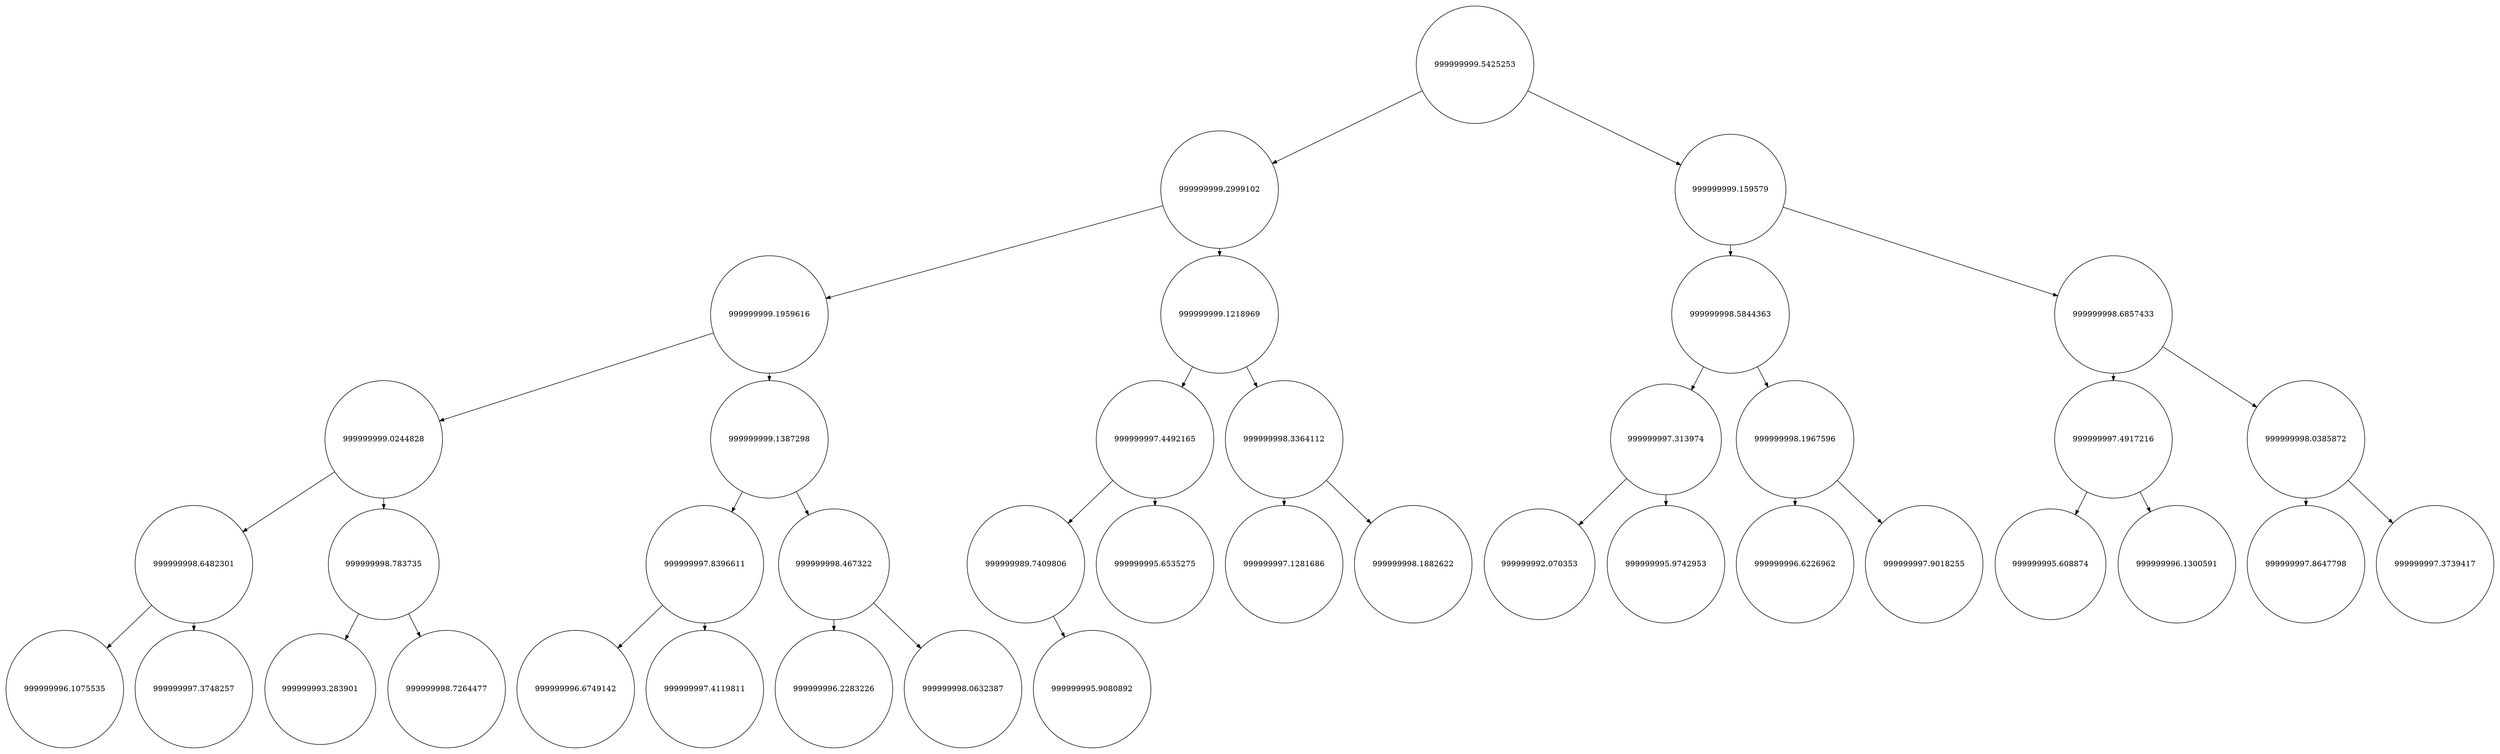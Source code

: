 
    digraph G {
    nodesep=0.3;
    ranksep=0.2;
    margin=0.1;
    node [shape=circle];
    edge [arrowsize=0.8];
    1 -> 2[side=left];
1 -> 3;
2 -> 4[side=left];
2 -> 5;
3 -> 6[side=left];
3 -> 7;
4 -> 8[side=left];
4 -> 9;
5 -> 10[side=left];
5 -> 11;
6 -> 12[side=left];
6 -> 13;
7 -> 14[side=left];
7 -> 15;
8 -> 16[side=left];
8 -> 17;
9 -> 18[side=left];
9 -> 19;
10 -> 20[side=left];
10 -> 21;
11 -> 22[side=left];
11 -> 23;
12 -> 24[side=left];
12 -> 25;
13 -> 26[side=left];
13 -> 27;
14 -> 28[side=left];
14 -> 29;
15 -> 30[side=left];
15 -> 31;
16 -> 32[side=left];
16 -> 33;
17 -> 34[side=left];
17 -> 35;
18 -> 36[side=left];
18 -> 37;
19 -> 38[side=left];
19 -> 39;
20 -> 40[side=left];
1[label="999999999.5425253"]
2[label="999999999.2999102"]
3[label="999999999.159579"]
4[label="999999999.1959616"]
5[label="999999999.1218969"]
6[label="999999998.5844363"]
7[label="999999998.6857433"]
8[label="999999999.0244828"]
9[label="999999999.1387298"]
10[label="999999997.4492165"]
11[label="999999998.3364112"]
12[label="999999997.313974"]
13[label="999999998.1967596"]
14[label="999999997.4917216"]
15[label="999999998.0385872"]
16[label="999999998.6482301"]
17[label="999999998.783735"]
18[label="999999997.8396611"]
19[label="999999998.467322"]
20[label="999999989.7409806"]
21[label="999999995.6535275"]
22[label="999999997.1281686"]
23[label="999999998.1882622"]
24[label="999999992.070353"]
25[label="999999995.9742953"]
26[label="999999996.6226962"]
27[label="999999997.9018255"]
28[label="999999995.608874"]
29[label="999999996.1300591"]
30[label="999999997.8647798"]
31[label="999999997.3739417"]
32[label="999999996.1075535"]
33[label="999999997.3748257"]
34[label="999999993.283901"]
35[label="999999998.7264477"]
36[label="999999996.6749142"]
37[label="999999997.4119811"]
38[label="999999996.2283226"]
39[label="999999998.0632387"]
40[label="999999995.9080892"]}